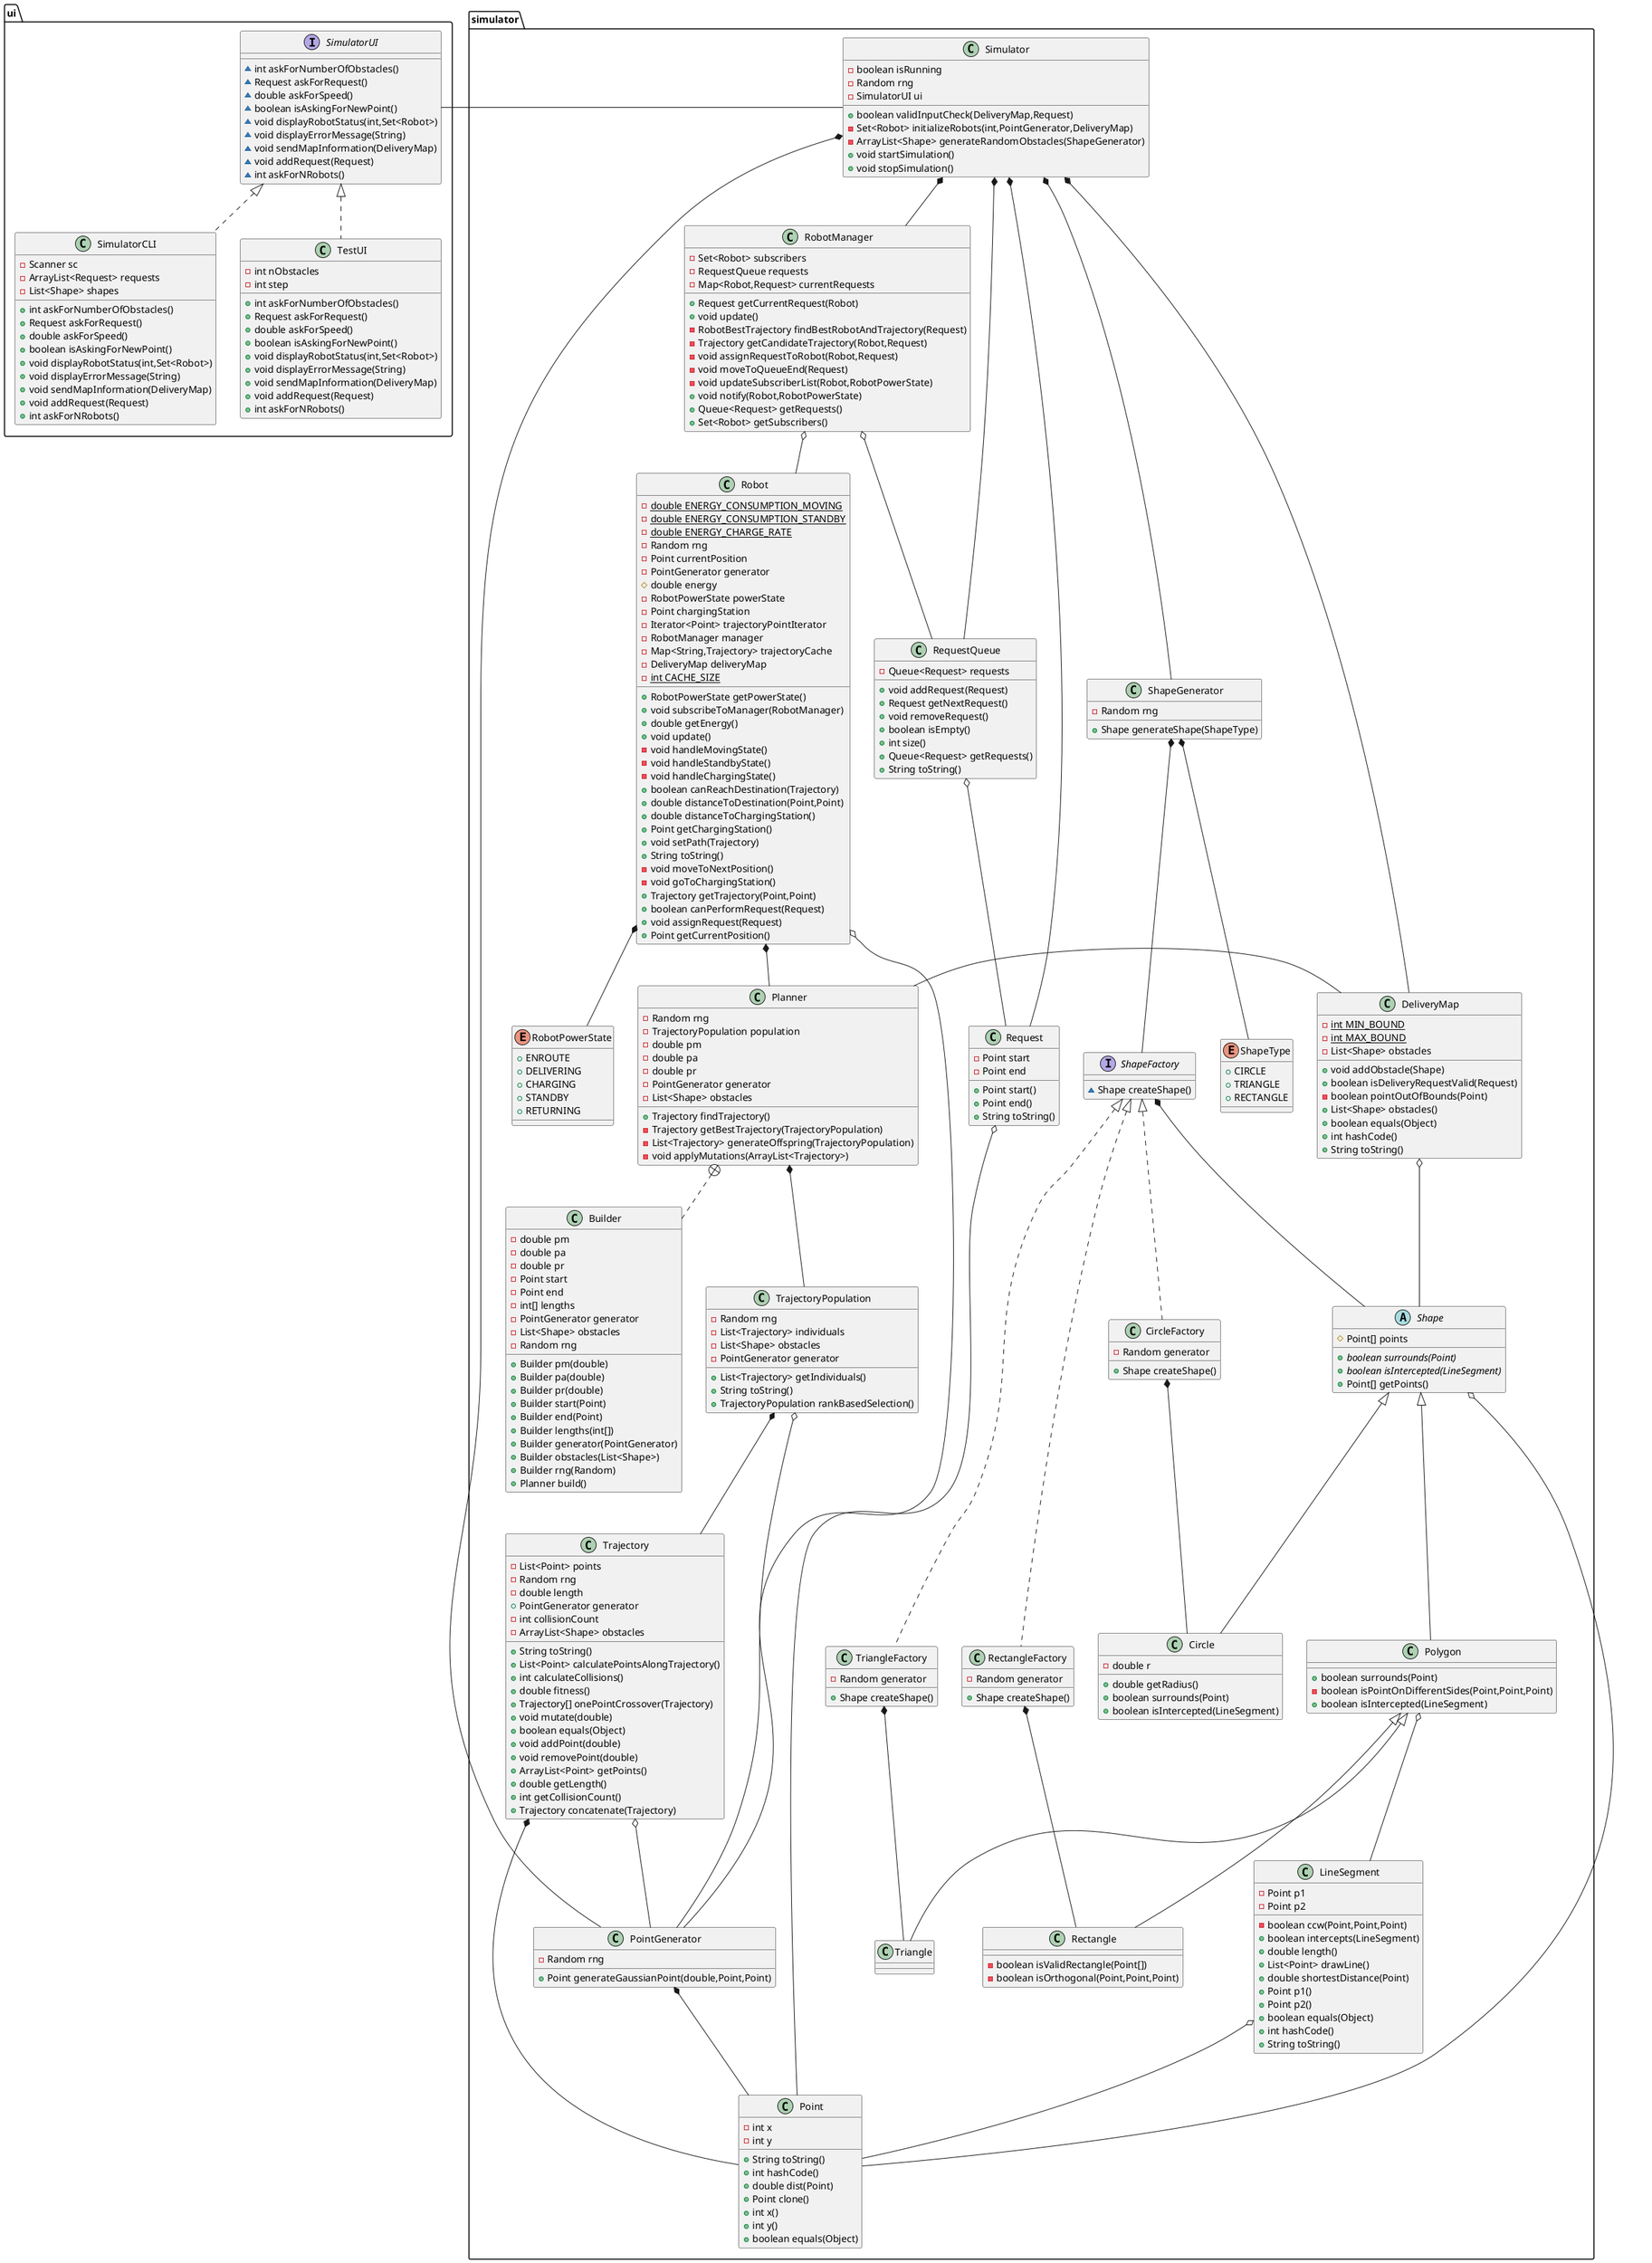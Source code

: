 @startuml


enum simulator.ShapeType {
+  CIRCLE
+  TRIANGLE
+  RECTANGLE
}
class simulator.Triangle {
}
class simulator.RequestQueue {
- Queue<Request> requests
+ void addRequest(Request)
+ Request getNextRequest()
+ void removeRequest()
+ boolean isEmpty()
+ int size()
+ Queue<Request> getRequests()
+ String toString()
}


class simulator.Polygon {
+ boolean surrounds(Point)
- boolean isPointOnDifferentSides(Point,Point,Point)
+ boolean isIntercepted(LineSegment)
}
class simulator.TriangleFactory {
- Random generator
+ Shape createShape()
}
class simulator.Planner {
- Random rng
- TrajectoryPopulation population
- double pm
- double pa
- double pr
- PointGenerator generator
- List<Shape> obstacles
+ Trajectory findTrajectory()
- Trajectory getBestTrajectory(TrajectoryPopulation)
- List<Trajectory> generateOffspring(TrajectoryPopulation)
- void applyMutations(ArrayList<Trajectory>)
}
class simulator.Builder {
- double pm
- double pa
- double pr
- Point start
- Point end
- int[] lengths
- PointGenerator generator
- List<Shape> obstacles
- Random rng
+ Builder pm(double)
+ Builder pa(double)
+ Builder pr(double)
+ Builder start(Point)
+ Builder end(Point)
+ Builder lengths(int[])
+ Builder generator(PointGenerator)
+ Builder obstacles(List<Shape>)
+ Builder rng(Random)
+ Planner build()
}
class simulator.Robot {
- {static} double ENERGY_CONSUMPTION_MOVING
- {static} double ENERGY_CONSUMPTION_STANDBY
- {static} double ENERGY_CHARGE_RATE
- Random rng
- Point currentPosition
- PointGenerator generator
# double energy
- RobotPowerState powerState
- Point chargingStation
- Iterator<Point> trajectoryPointIterator
- RobotManager manager
- Map<String,Trajectory> trajectoryCache
- DeliveryMap deliveryMap
- {static} int CACHE_SIZE
+ RobotPowerState getPowerState()
+ void subscribeToManager(RobotManager)
+ double getEnergy()
+ void update()
- void handleMovingState()
- void handleStandbyState()
- void handleChargingState()
+ boolean canReachDestination(Trajectory)
+ double distanceToDestination(Point,Point)
+ double distanceToChargingStation()
+ Point getChargingStation()
+ void setPath(Trajectory)
+ String toString()
- void moveToNextPosition()
- void goToChargingStation()
+ Trajectory getTrajectory(Point,Point)
+ boolean canPerformRequest(Request)
+ void assignRequest(Request)
+ Point getCurrentPosition()
}

class simulator.Rectangle {
- boolean isValidRectangle(Point[])
- boolean isOrthogonal(Point,Point,Point)
}
class simulator.DeliveryMap {
- {static} int MIN_BOUND
- {static} int MAX_BOUND
- List<Shape> obstacles
+ void addObstacle(Shape)
+ boolean isDeliveryRequestValid(Request)
- boolean pointOutOfBounds(Point)
+ List<Shape> obstacles()
+ boolean equals(Object)
+ int hashCode()
+ String toString()
}
class simulator.Point {
- int x
- int y
+ String toString()
+ int hashCode()
+ double dist(Point)
+ Point clone()
+ int x()
+ int y()
+ boolean equals(Object)
}

class simulator.Simulator {
- boolean isRunning
- Random rng
- SimulatorUI ui
+ boolean validInputCheck(DeliveryMap,Request)
- Set<Robot> initializeRobots(int,PointGenerator,DeliveryMap)
- ArrayList<Shape> generateRandomObstacles(ShapeGenerator)
+ void startSimulation()
+ void stopSimulation()
}
class simulator.LineSegment {
- Point p1
- Point p2
- boolean ccw(Point,Point,Point)
+ boolean intercepts(LineSegment)
+ double length()
+ List<Point> drawLine()
+ double shortestDistance(Point)
+ Point p1()
+ Point p2()
+ boolean equals(Object)
+ int hashCode()
+ String toString()
}
class simulator.Request {
- Point start
- Point end
+ Point start()
+ Point end()
+ String toString()
}
class simulator.ShapeGenerator {
- Random rng
+ Shape generateShape(ShapeType)
}
abstract class simulator.Shape {
# Point[] points
+ {abstract}boolean surrounds(Point)
+ {abstract}boolean isIntercepted(LineSegment)
+ Point[] getPoints()
}
class simulator.TrajectoryPopulation {
- Random rng
- List<Trajectory> individuals
- List<Shape> obstacles
- PointGenerator generator
+ List<Trajectory> getIndividuals()
+ String toString()
+ TrajectoryPopulation rankBasedSelection()
}
class simulator.PointGenerator {
- Random rng
+ Point generateGaussianPoint(double,Point,Point)
}

interface ui.SimulatorUI {
~ int askForNumberOfObstacles()
~ Request askForRequest()
~ double askForSpeed()
~ boolean isAskingForNewPoint()
~ void displayRobotStatus(int,Set<Robot>)
~ void displayErrorMessage(String)
~ void sendMapInformation(DeliveryMap)
~ void addRequest(Request)
~ int askForNRobots()
}
class simulator.RectangleFactory {
- Random generator
+ Shape createShape()
}
class ui.SimulatorCLI {
- Scanner sc
- ArrayList<Request> requests
- List<Shape> shapes
+ int askForNumberOfObstacles()
+ Request askForRequest()
+ double askForSpeed()
+ boolean isAskingForNewPoint()
+ void displayRobotStatus(int,Set<Robot>)
+ void displayErrorMessage(String)
+ void sendMapInformation(DeliveryMap)
+ void addRequest(Request)
+ int askForNRobots()
}
class simulator.Circle {
- double r
+ double getRadius()
+ boolean surrounds(Point)
+ boolean isIntercepted(LineSegment)
}
class simulator.Trajectory {
- List<Point> points
- Random rng
- double length
+ PointGenerator generator
- int collisionCount
- ArrayList<Shape> obstacles
+ String toString()
+ List<Point> calculatePointsAlongTrajectory()
+ int calculateCollisions()
+ double fitness()
+ Trajectory[] onePointCrossover(Trajectory)
+ void mutate(double)
+ boolean equals(Object)
+ void addPoint(double)
+ void removePoint(double)
+ ArrayList<Point> getPoints()
+ double getLength()
+ int getCollisionCount()
+ Trajectory concatenate(Trajectory)
}


enum simulator.RobotPowerState {
+  ENROUTE
+  DELIVERING
+  CHARGING
+  STANDBY
+  RETURNING
}

class ui.TestUI {
- int nObstacles
- int step
+ int askForNumberOfObstacles()
+ Request askForRequest()
+ double askForSpeed()
+ boolean isAskingForNewPoint()
+ void displayRobotStatus(int,Set<Robot>)
+ void displayErrorMessage(String)
+ void sendMapInformation(DeliveryMap)
+ void addRequest(Request)
+ int askForNRobots()
}

class simulator.CircleFactory {
- Random generator
+ Shape createShape()
}
interface simulator.ShapeFactory {
~ Shape createShape()
}
class simulator.RobotManager {
- Set<Robot> subscribers
- RequestQueue requests
- Map<Robot,Request> currentRequests
+ Request getCurrentRequest(Robot)
+ void update()
- RobotBestTrajectory findBestRobotAndTrajectory(Request)
- Trajectory getCandidateTrajectory(Robot,Request)
- void assignRequestToRobot(Robot,Request)
- void moveToQueueEnd(Request)
- void updateSubscriberList(Robot,RobotPowerState)
+ void notify(Robot,RobotPowerState)
+ Queue<Request> getRequests()
+ Set<Robot> getSubscribers()
}



simulator.Polygon <|-- simulator.Triangle
simulator.Planner +.. simulator.Builder
ui.SimulatorUI <|.. ui.SimulatorCLI
simulator.Shape <|-- simulator.Circle
ui.SimulatorUI <|.. ui.TestUI
simulator.ShapeFactory <|.. simulator.CircleFactory

simulator.Polygon <|-- simulator.Rectangle
simulator.ShapeFactory <|.. simulator.TriangleFactory



simulator.Shape <|-- simulator.Polygon

simulator.ShapeGenerator *-- simulator.ShapeType
simulator.ShapeFactory <|.. simulator.RectangleFactory
ui.SimulatorUI - simulator.Simulator
simulator.Robot *-- simulator.RobotPowerState
simulator.TrajectoryPopulation *-- simulator.Trajectory
simulator.Planner *-- simulator.TrajectoryPopulation
simulator.Robot *-- simulator.Planner
simulator.Simulator *-- simulator.DeliveryMap
simulator.Simulator *-- simulator.RobotManager
simulator.Simulator *-- simulator.PointGenerator
simulator.Simulator *-- simulator.ShapeGenerator
simulator.RobotManager o-- simulator.Robot
simulator.DeliveryMap o-- simulator.Shape
simulator.ShapeFactory *-- simulator.Shape
simulator.LineSegment o-- simulator.Point
simulator.Request o-- simulator.Point
simulator.Polygon o-- simulator.LineSegment
simulator.Robot o-- simulator.PointGenerator
simulator.Trajectory o-- simulator.PointGenerator
simulator.TrajectoryPopulation o-- simulator.PointGenerator
simulator.Shape o-- simulator.Point
simulator.Simulator *-- simulator.RequestQueue
simulator.RobotManager o-- simulator.RequestQueue
simulator.RequestQueue o-- simulator.Request
simulator.Simulator *-- simulator.Request
simulator.Trajectory *-- simulator.Point
simulator.Planner - simulator.DeliveryMap

simulator.CircleFactory *-- simulator.Circle
simulator.RectangleFactory *-- simulator.Rectangle
simulator.TriangleFactory *-- simulator.Triangle
simulator.ShapeGenerator *-- simulator.ShapeFactory
simulator.PointGenerator *-- simulator.Point
@enduml